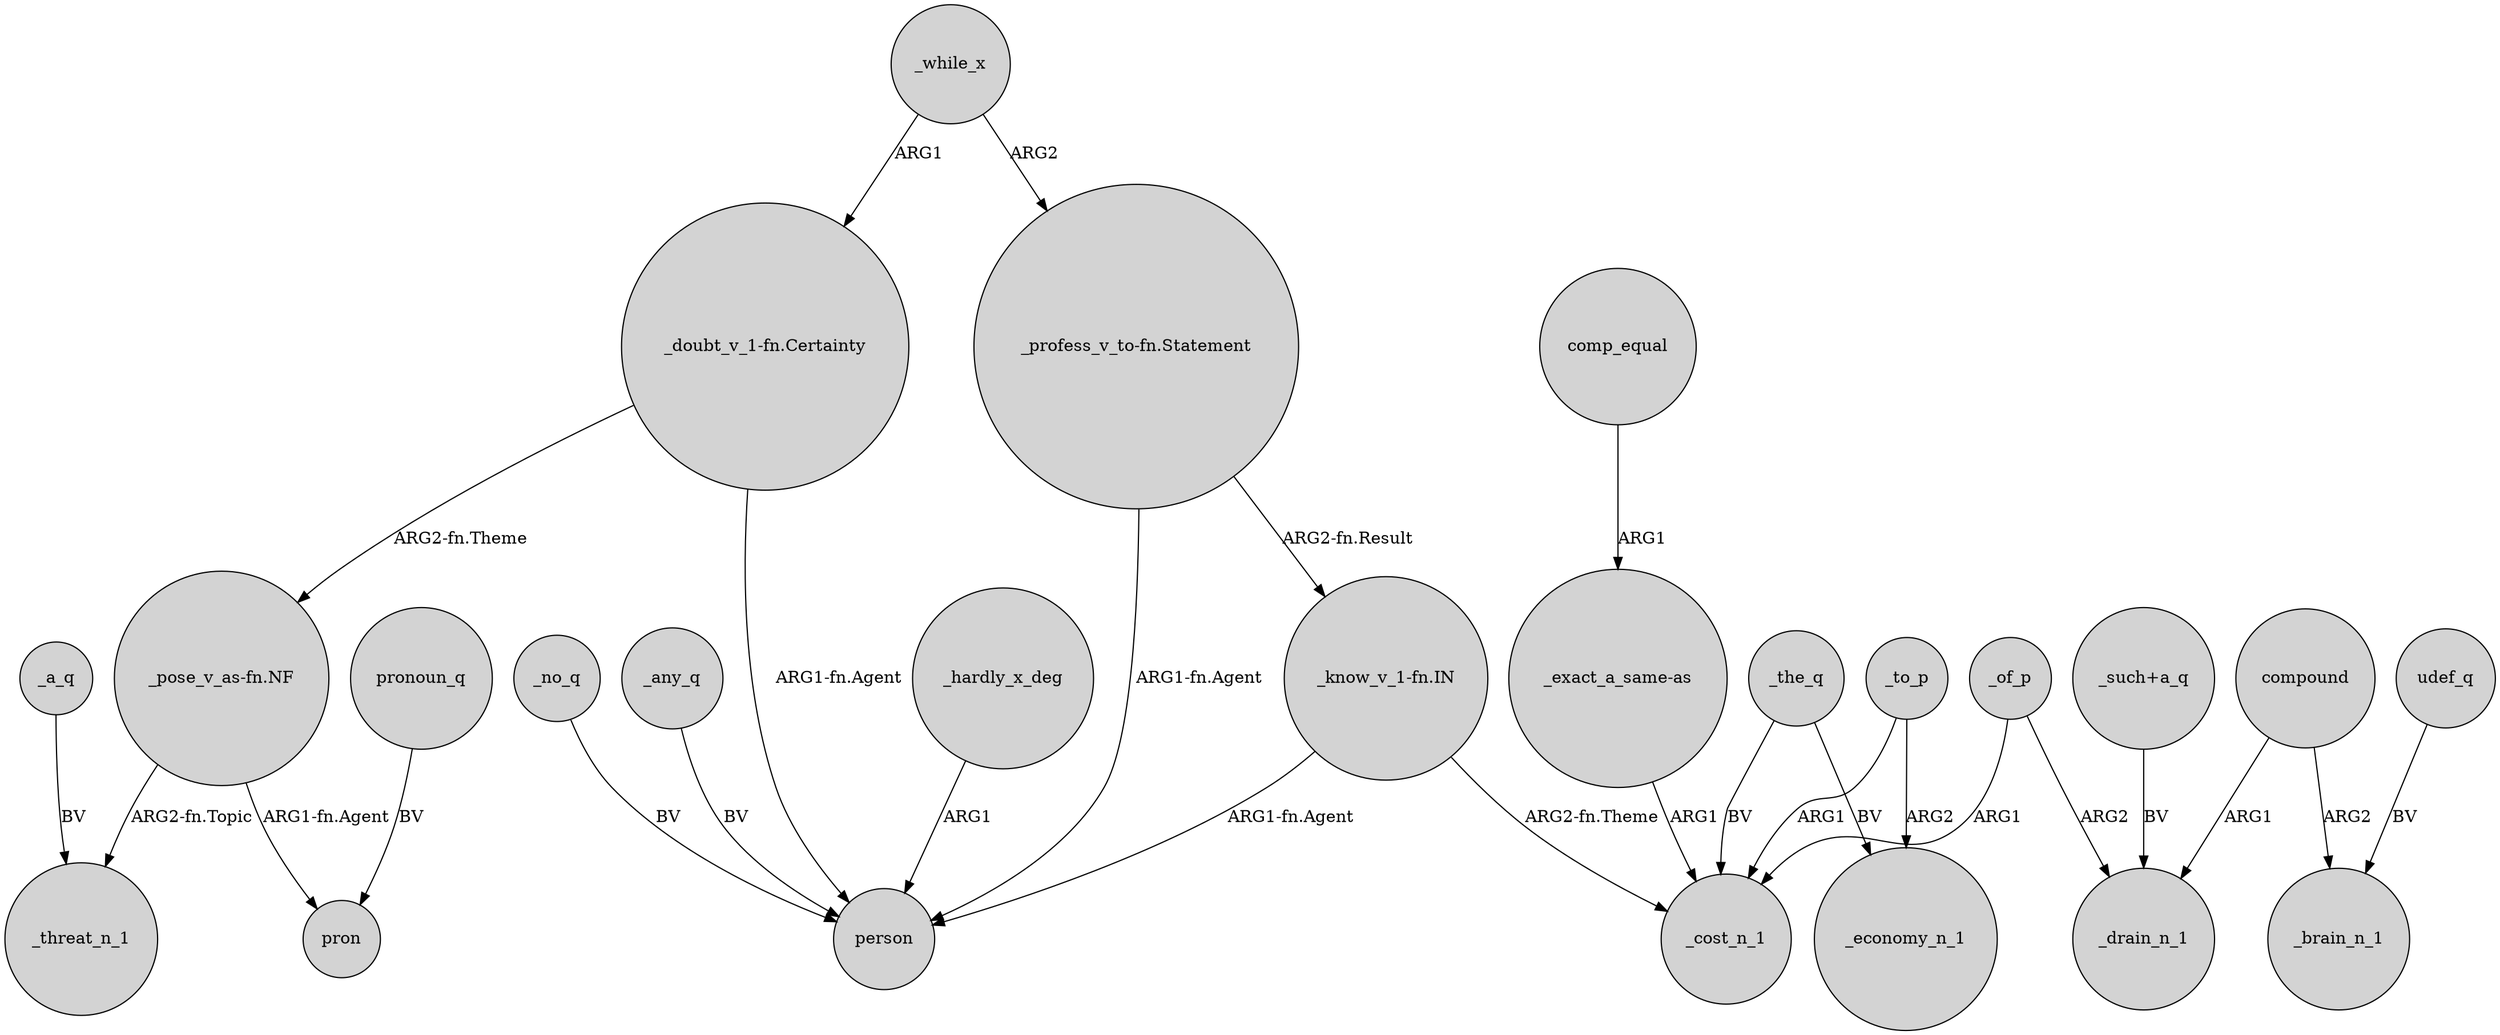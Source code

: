 digraph {
	node [shape=circle style=filled]
	"_pose_v_as-fn.NF" -> pron [label="ARG1-fn.Agent"]
	compound -> _brain_n_1 [label=ARG2]
	"_profess_v_to-fn.Statement" -> person [label="ARG1-fn.Agent"]
	_while_x -> "_doubt_v_1-fn.Certainty" [label=ARG1]
	_of_p -> _drain_n_1 [label=ARG2]
	compound -> _drain_n_1 [label=ARG1]
	_a_q -> _threat_n_1 [label=BV]
	_the_q -> _economy_n_1 [label=BV]
	"_exact_a_same-as" -> _cost_n_1 [label=ARG1]
	"_doubt_v_1-fn.Certainty" -> person [label="ARG1-fn.Agent"]
	_the_q -> _cost_n_1 [label=BV]
	_hardly_x_deg -> person [label=ARG1]
	_of_p -> _cost_n_1 [label=ARG1]
	"_know_v_1-fn.IN" -> person [label="ARG1-fn.Agent"]
	pronoun_q -> pron [label=BV]
	comp_equal -> "_exact_a_same-as" [label=ARG1]
	_to_p -> _economy_n_1 [label=ARG2]
	"_pose_v_as-fn.NF" -> _threat_n_1 [label="ARG2-fn.Topic"]
	_no_q -> person [label=BV]
	"_profess_v_to-fn.Statement" -> "_know_v_1-fn.IN" [label="ARG2-fn.Result"]
	_to_p -> _cost_n_1 [label=ARG1]
	_any_q -> person [label=BV]
	udef_q -> _brain_n_1 [label=BV]
	"_know_v_1-fn.IN" -> _cost_n_1 [label="ARG2-fn.Theme"]
	"_doubt_v_1-fn.Certainty" -> "_pose_v_as-fn.NF" [label="ARG2-fn.Theme"]
	_while_x -> "_profess_v_to-fn.Statement" [label=ARG2]
	"_such+a_q" -> _drain_n_1 [label=BV]
}
